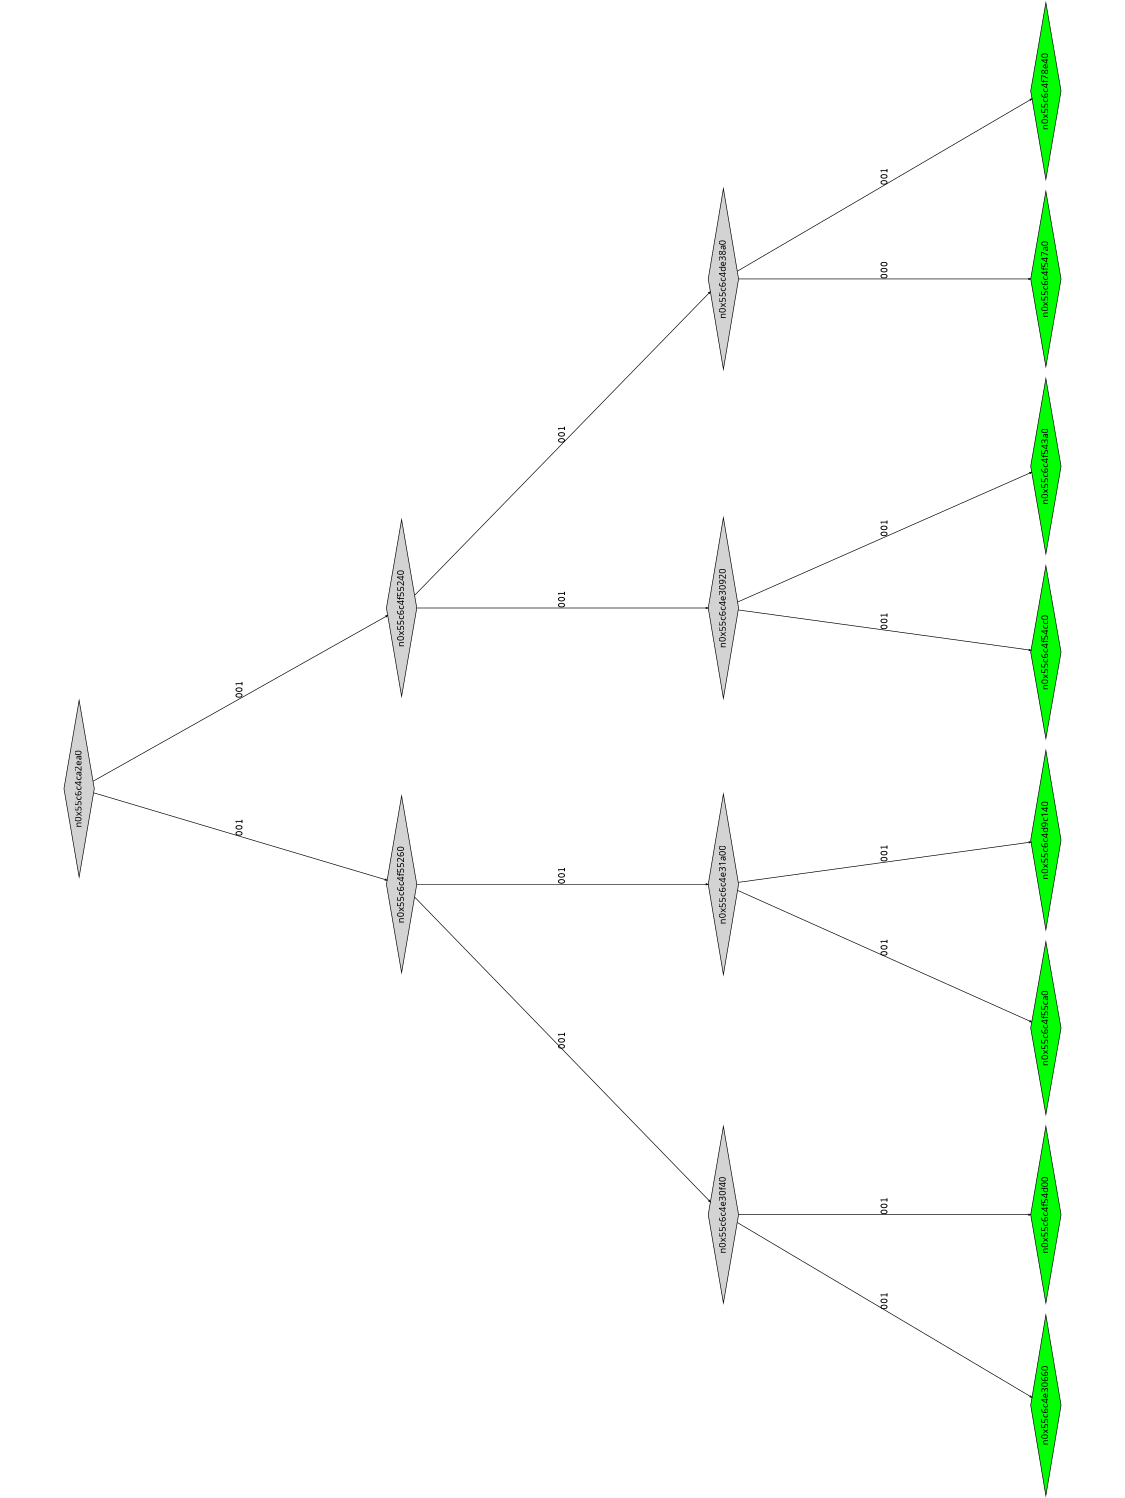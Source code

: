 digraph G {
	size="10,7.5";
	ratio=fill;
	rotate=90;
	center = "true";
	node [style="filled",width=.1,height=.1,fontname="Terminus"]
	edge [arrowsize=.3]
	n0x55c6c4ca2ea0 [shape=diamond];
	n0x55c6c4ca2ea0 -> n0x55c6c4f55260 [label=001];
	n0x55c6c4ca2ea0 -> n0x55c6c4f55240 [label=001];
	n0x55c6c4f55240 [shape=diamond];
	n0x55c6c4f55240 -> n0x55c6c4e30920 [label=001];
	n0x55c6c4f55240 -> n0x55c6c4de38a0 [label=001];
	n0x55c6c4de38a0 [shape=diamond];
	n0x55c6c4de38a0 -> n0x55c6c4f547a0 [label=000];
	n0x55c6c4de38a0 -> n0x55c6c4f78e40 [label=001];
	n0x55c6c4f78e40 [shape=diamond,fillcolor=green];
	n0x55c6c4f547a0 [shape=diamond,fillcolor=green];
	n0x55c6c4e30920 [shape=diamond];
	n0x55c6c4e30920 -> n0x55c6c4f54cc0 [label=001];
	n0x55c6c4e30920 -> n0x55c6c4f543a0 [label=001];
	n0x55c6c4f543a0 [shape=diamond,fillcolor=green];
	n0x55c6c4f54cc0 [shape=diamond,fillcolor=green];
	n0x55c6c4f55260 [shape=diamond];
	n0x55c6c4f55260 -> n0x55c6c4e30f40 [label=001];
	n0x55c6c4f55260 -> n0x55c6c4e31a00 [label=001];
	n0x55c6c4e31a00 [shape=diamond];
	n0x55c6c4e31a00 -> n0x55c6c4f55ca0 [label=001];
	n0x55c6c4e31a00 -> n0x55c6c4d9c140 [label=001];
	n0x55c6c4d9c140 [shape=diamond,fillcolor=green];
	n0x55c6c4f55ca0 [shape=diamond,fillcolor=green];
	n0x55c6c4e30f40 [shape=diamond];
	n0x55c6c4e30f40 -> n0x55c6c4e30660 [label=001];
	n0x55c6c4e30f40 -> n0x55c6c4f54d00 [label=001];
	n0x55c6c4f54d00 [shape=diamond,fillcolor=green];
	n0x55c6c4e30660 [shape=diamond,fillcolor=green];
}
